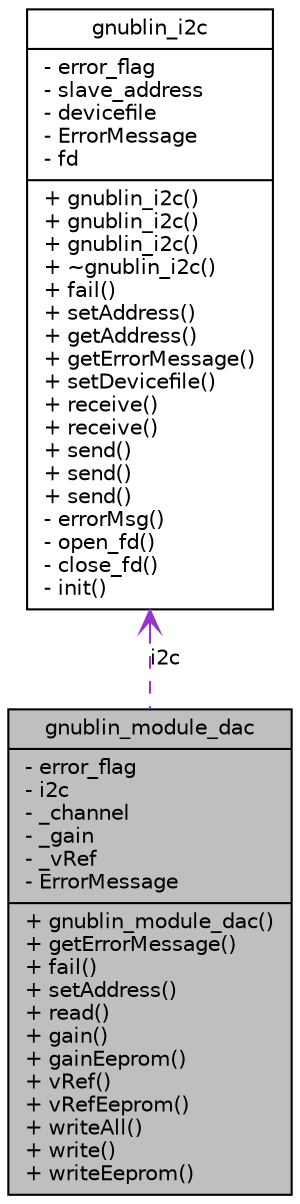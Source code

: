 digraph G
{
  edge [fontname="Helvetica",fontsize="10",labelfontname="Helvetica",labelfontsize="10"];
  node [fontname="Helvetica",fontsize="10",shape=record];
  Node1 [label="{gnublin_module_dac\n|- error_flag\l- i2c\l- _channel\l- _gain\l- _vRef\l- ErrorMessage\l|+ gnublin_module_dac()\l+ getErrorMessage()\l+ fail()\l+ setAddress()\l+ read()\l+ gain()\l+ gainEeprom()\l+ vRef()\l+ vRefEeprom()\l+ writeAll()\l+ write()\l+ writeEeprom()\l}",height=0.2,width=0.4,color="black", fillcolor="grey75", style="filled" fontcolor="black"];
  Node2 -> Node1 [dir=back,color="darkorchid3",fontsize="10",style="dashed",label="i2c",arrowtail="open",fontname="Helvetica"];
  Node2 [label="{gnublin_i2c\n|- error_flag\l- slave_address\l- devicefile\l- ErrorMessage\l- fd\l|+ gnublin_i2c()\l+ gnublin_i2c()\l+ gnublin_i2c()\l+ ~gnublin_i2c()\l+ fail()\l+ setAddress()\l+ getAddress()\l+ getErrorMessage()\l+ setDevicefile()\l+ receive()\l+ receive()\l+ send()\l+ send()\l+ send()\l- errorMsg()\l- open_fd()\l- close_fd()\l- init()\l}",height=0.2,width=0.4,color="black", fillcolor="white", style="filled",URL="$classgnublin__i2c.html",tooltip="Klasse für den zugriff auf den GNUBLIN I2C Bus."];
}
